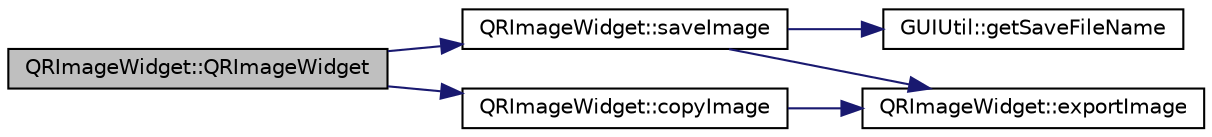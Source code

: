digraph "QRImageWidget::QRImageWidget"
{
  edge [fontname="Helvetica",fontsize="10",labelfontname="Helvetica",labelfontsize="10"];
  node [fontname="Helvetica",fontsize="10",shape=record];
  rankdir="LR";
  Node0 [label="QRImageWidget::QRImageWidget",height=0.2,width=0.4,color="black", fillcolor="grey75", style="filled", fontcolor="black"];
  Node0 -> Node1 [color="midnightblue",fontsize="10",style="solid",fontname="Helvetica"];
  Node1 [label="QRImageWidget::saveImage",height=0.2,width=0.4,color="black", fillcolor="white", style="filled",URL="$class_q_r_image_widget.html#a957f368bcd679206f0376931d4a58182"];
  Node1 -> Node2 [color="midnightblue",fontsize="10",style="solid",fontname="Helvetica"];
  Node2 [label="GUIUtil::getSaveFileName",height=0.2,width=0.4,color="black", fillcolor="white", style="filled",URL="$namespace_g_u_i_util.html#a788c51092a2255b1f8976d4794fc3ee6",tooltip="Get save filename, mimics QFileDialog::getSaveFileName, except that it appends a default suffix when ..."];
  Node1 -> Node3 [color="midnightblue",fontsize="10",style="solid",fontname="Helvetica"];
  Node3 [label="QRImageWidget::exportImage",height=0.2,width=0.4,color="black", fillcolor="white", style="filled",URL="$class_q_r_image_widget.html#a717edd656c51439324a2d73e1ac694ad"];
  Node0 -> Node4 [color="midnightblue",fontsize="10",style="solid",fontname="Helvetica"];
  Node4 [label="QRImageWidget::copyImage",height=0.2,width=0.4,color="black", fillcolor="white", style="filled",URL="$class_q_r_image_widget.html#a3f10674c50e33d9feb360f5594610d57"];
  Node4 -> Node3 [color="midnightblue",fontsize="10",style="solid",fontname="Helvetica"];
}
